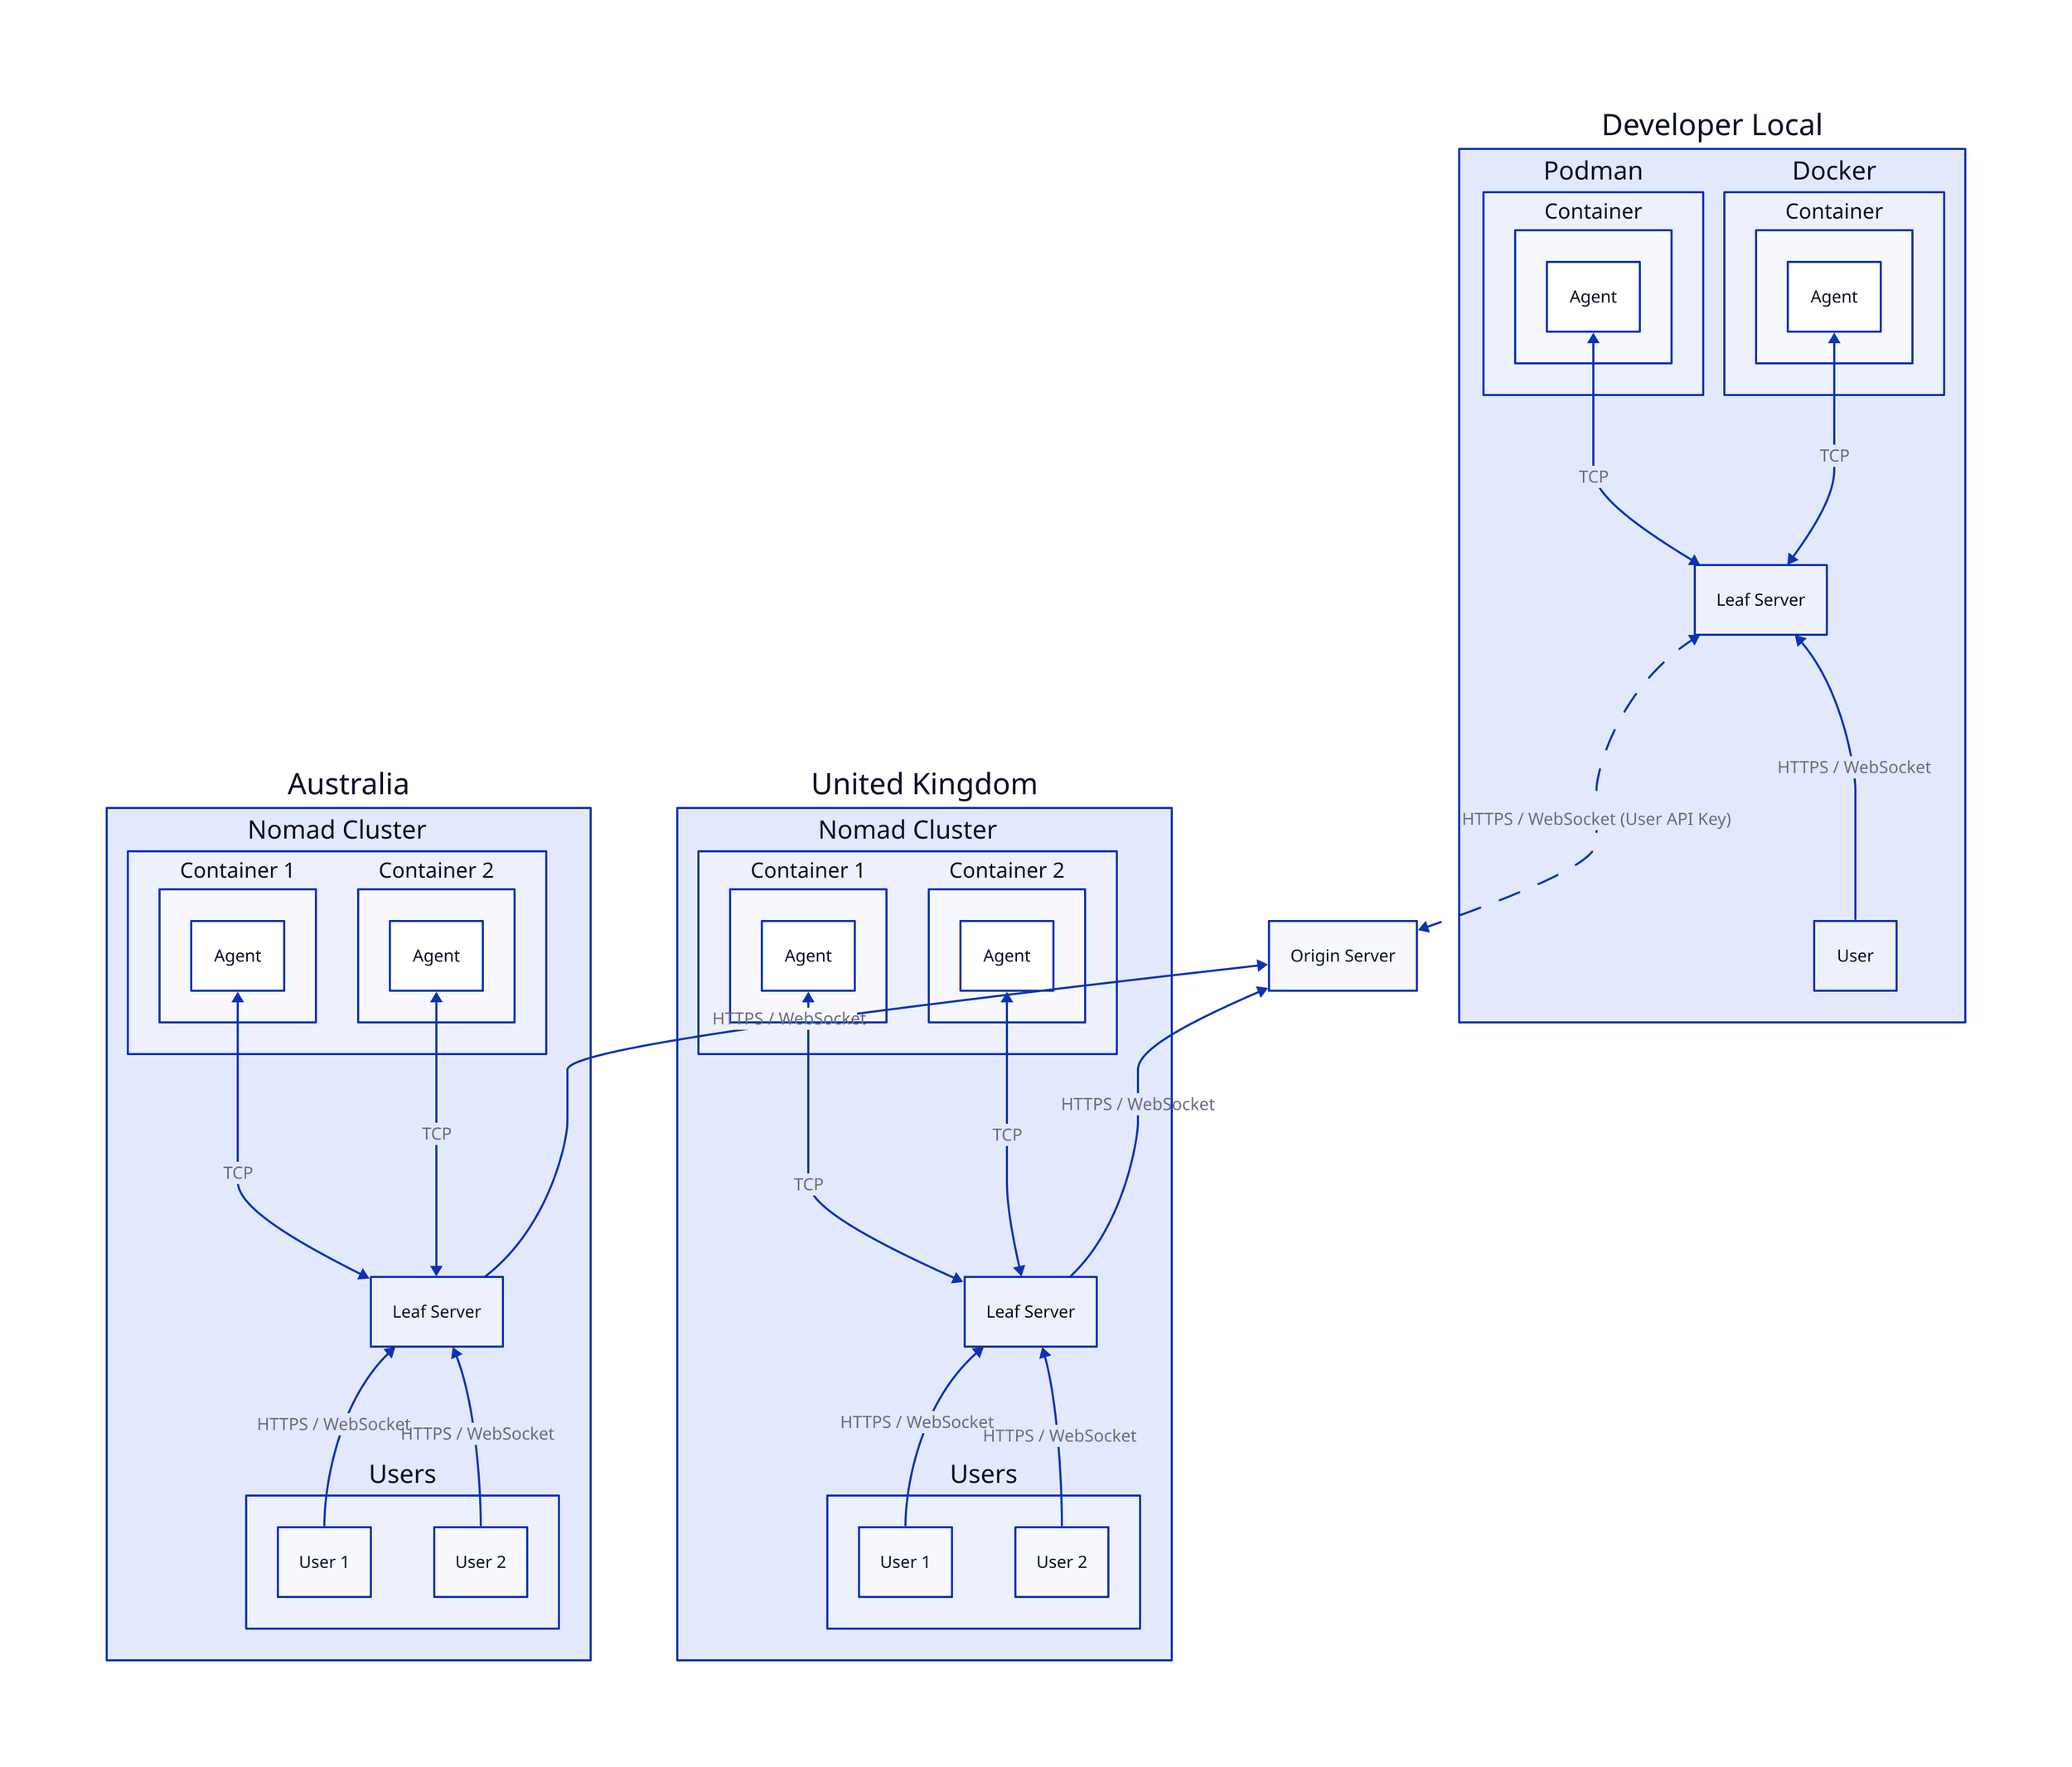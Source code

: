 direction: up

Origin Server {

}

Origin Server <- Australia.Leaf Server: HTTPS / WebSocket
Origin Server <- United Kingdom.Leaf Server: HTTPS / WebSocket
Origin Server <-> Developer Local.Leaf Server: HTTPS / WebSocket (User API Key) {
  style: {
    stroke-dash: 10
    animated: true
  }
}


Developer Local {
  Leaf Server
  Podman {
    Container {
      Agent
    }
  }
  Docker {
    Container {
      Agent
    }
  }
  User

  User -> Leaf Server: HTTPS / WebSocket

  Leaf Server <-> Podman.Container.Agent: TCP
  Leaf Server <-> Docker.Container.Agent: TCP
}

Australia {
	Leaf Server
	Nomad Cluster {
		Container 1 {
			Agent
		}
		Container 2 {
			Agent
		}
	}
	Users {
		User 1
		User 2
	}

  Leaf Server <-> Nomad Cluster.Container 1.Agent: TCP
  Leaf Server <-> Nomad Cluster.Container 2.Agent: TCP

  Users.User 1 -> Leaf Server: HTTPS / WebSocket
  Users.User 2 -> Leaf Server: HTTPS / WebSocket
}

United Kingdom {
	Leaf Server
	Nomad Cluster {
		Container 1 {
			Agent
		}
		Container 2 {
			Agent
		}
	}
	Users {
		User 1
		User 2
	}

  Leaf Server <-> Nomad Cluster.Container 1.Agent: TCP
  Leaf Server <-> Nomad Cluster.Container 2.Agent: TCP

  Users.User 1 -> Leaf Server: HTTPS / WebSocket
  Users.User 2 -> Leaf Server: HTTPS / WebSocket
}
